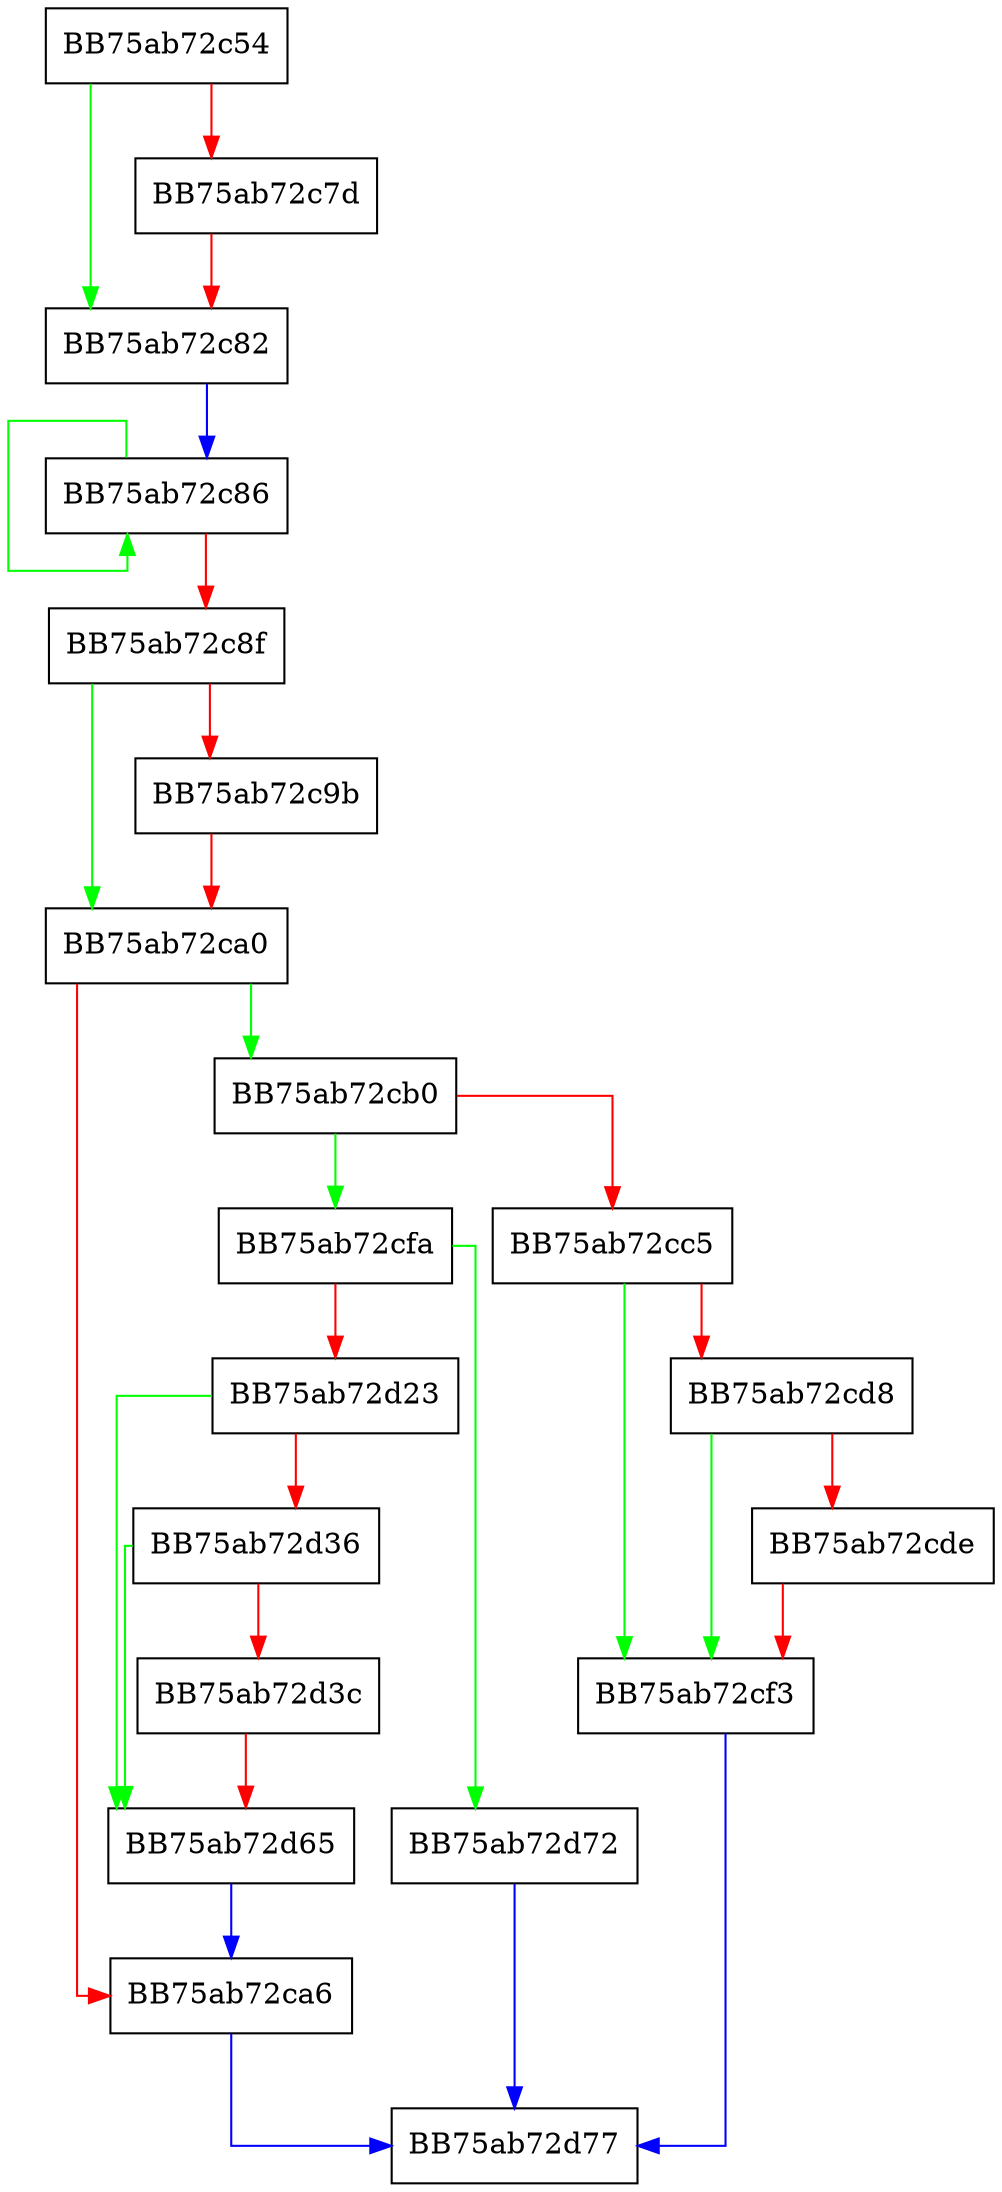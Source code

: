digraph formatHKCURegPath {
  node [shape="box"];
  graph [splines=ortho];
  BB75ab72c54 -> BB75ab72c82 [color="green"];
  BB75ab72c54 -> BB75ab72c7d [color="red"];
  BB75ab72c7d -> BB75ab72c82 [color="red"];
  BB75ab72c82 -> BB75ab72c86 [color="blue"];
  BB75ab72c86 -> BB75ab72c86 [color="green"];
  BB75ab72c86 -> BB75ab72c8f [color="red"];
  BB75ab72c8f -> BB75ab72ca0 [color="green"];
  BB75ab72c8f -> BB75ab72c9b [color="red"];
  BB75ab72c9b -> BB75ab72ca0 [color="red"];
  BB75ab72ca0 -> BB75ab72cb0 [color="green"];
  BB75ab72ca0 -> BB75ab72ca6 [color="red"];
  BB75ab72ca6 -> BB75ab72d77 [color="blue"];
  BB75ab72cb0 -> BB75ab72cfa [color="green"];
  BB75ab72cb0 -> BB75ab72cc5 [color="red"];
  BB75ab72cc5 -> BB75ab72cf3 [color="green"];
  BB75ab72cc5 -> BB75ab72cd8 [color="red"];
  BB75ab72cd8 -> BB75ab72cf3 [color="green"];
  BB75ab72cd8 -> BB75ab72cde [color="red"];
  BB75ab72cde -> BB75ab72cf3 [color="red"];
  BB75ab72cf3 -> BB75ab72d77 [color="blue"];
  BB75ab72cfa -> BB75ab72d72 [color="green"];
  BB75ab72cfa -> BB75ab72d23 [color="red"];
  BB75ab72d23 -> BB75ab72d65 [color="green"];
  BB75ab72d23 -> BB75ab72d36 [color="red"];
  BB75ab72d36 -> BB75ab72d65 [color="green"];
  BB75ab72d36 -> BB75ab72d3c [color="red"];
  BB75ab72d3c -> BB75ab72d65 [color="red"];
  BB75ab72d65 -> BB75ab72ca6 [color="blue"];
  BB75ab72d72 -> BB75ab72d77 [color="blue"];
}